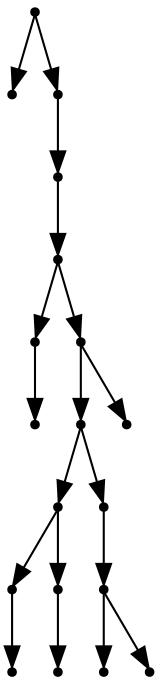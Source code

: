 digraph {
  18 [shape=point];
  0 [shape=point];
  17 [shape=point];
  16 [shape=point];
  15 [shape=point];
  2 [shape=point];
  1 [shape=point];
  14 [shape=point];
  12 [shape=point];
  7 [shape=point];
  4 [shape=point];
  3 [shape=point];
  6 [shape=point];
  5 [shape=point];
  11 [shape=point];
  10 [shape=point];
  8 [shape=point];
  9 [shape=point];
  13 [shape=point];
18 -> 0;
18 -> 17;
17 -> 16;
16 -> 15;
15 -> 2;
2 -> 1;
15 -> 14;
14 -> 12;
12 -> 7;
7 -> 4;
4 -> 3;
7 -> 6;
6 -> 5;
12 -> 11;
11 -> 10;
10 -> 8;
10 -> 9;
14 -> 13;
}
